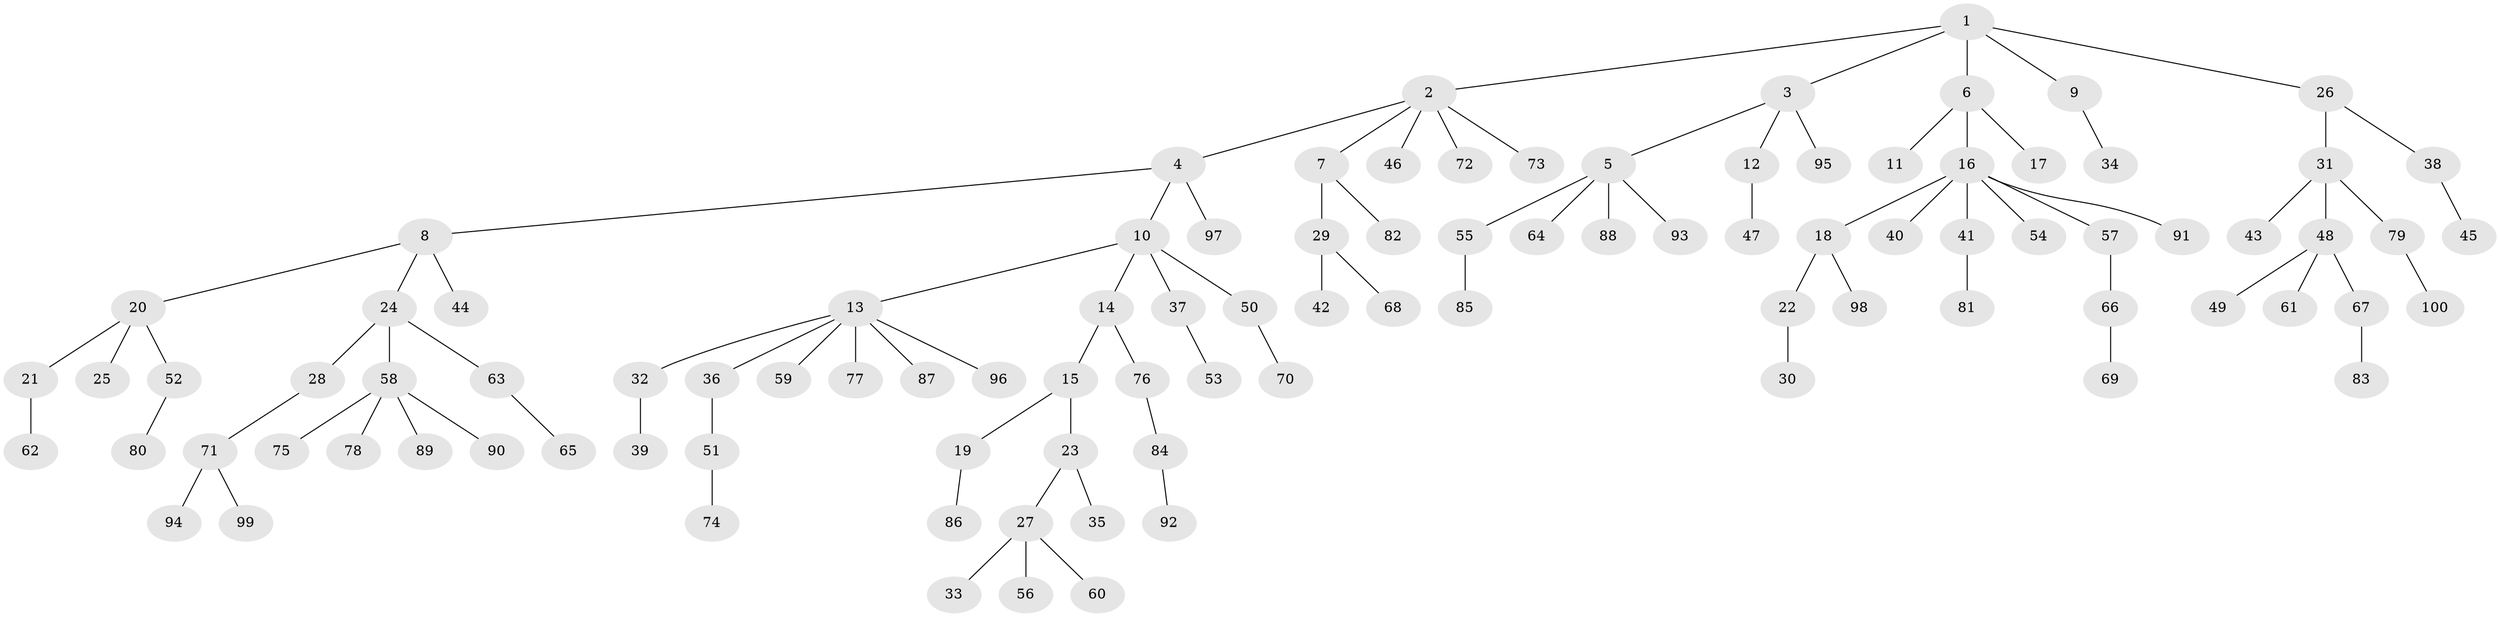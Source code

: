// coarse degree distribution, {2: 0.1, 1: 0.775, 4: 0.1, 23: 0.025}
// Generated by graph-tools (version 1.1) at 2025/56/03/04/25 21:56:00]
// undirected, 100 vertices, 99 edges
graph export_dot {
graph [start="1"]
  node [color=gray90,style=filled];
  1;
  2;
  3;
  4;
  5;
  6;
  7;
  8;
  9;
  10;
  11;
  12;
  13;
  14;
  15;
  16;
  17;
  18;
  19;
  20;
  21;
  22;
  23;
  24;
  25;
  26;
  27;
  28;
  29;
  30;
  31;
  32;
  33;
  34;
  35;
  36;
  37;
  38;
  39;
  40;
  41;
  42;
  43;
  44;
  45;
  46;
  47;
  48;
  49;
  50;
  51;
  52;
  53;
  54;
  55;
  56;
  57;
  58;
  59;
  60;
  61;
  62;
  63;
  64;
  65;
  66;
  67;
  68;
  69;
  70;
  71;
  72;
  73;
  74;
  75;
  76;
  77;
  78;
  79;
  80;
  81;
  82;
  83;
  84;
  85;
  86;
  87;
  88;
  89;
  90;
  91;
  92;
  93;
  94;
  95;
  96;
  97;
  98;
  99;
  100;
  1 -- 2;
  1 -- 3;
  1 -- 6;
  1 -- 9;
  1 -- 26;
  2 -- 4;
  2 -- 7;
  2 -- 46;
  2 -- 72;
  2 -- 73;
  3 -- 5;
  3 -- 12;
  3 -- 95;
  4 -- 8;
  4 -- 10;
  4 -- 97;
  5 -- 55;
  5 -- 64;
  5 -- 88;
  5 -- 93;
  6 -- 11;
  6 -- 16;
  6 -- 17;
  7 -- 29;
  7 -- 82;
  8 -- 20;
  8 -- 24;
  8 -- 44;
  9 -- 34;
  10 -- 13;
  10 -- 14;
  10 -- 37;
  10 -- 50;
  12 -- 47;
  13 -- 32;
  13 -- 36;
  13 -- 59;
  13 -- 77;
  13 -- 87;
  13 -- 96;
  14 -- 15;
  14 -- 76;
  15 -- 19;
  15 -- 23;
  16 -- 18;
  16 -- 40;
  16 -- 41;
  16 -- 54;
  16 -- 57;
  16 -- 91;
  18 -- 22;
  18 -- 98;
  19 -- 86;
  20 -- 21;
  20 -- 25;
  20 -- 52;
  21 -- 62;
  22 -- 30;
  23 -- 27;
  23 -- 35;
  24 -- 28;
  24 -- 58;
  24 -- 63;
  26 -- 31;
  26 -- 38;
  27 -- 33;
  27 -- 56;
  27 -- 60;
  28 -- 71;
  29 -- 42;
  29 -- 68;
  31 -- 43;
  31 -- 48;
  31 -- 79;
  32 -- 39;
  36 -- 51;
  37 -- 53;
  38 -- 45;
  41 -- 81;
  48 -- 49;
  48 -- 61;
  48 -- 67;
  50 -- 70;
  51 -- 74;
  52 -- 80;
  55 -- 85;
  57 -- 66;
  58 -- 75;
  58 -- 78;
  58 -- 89;
  58 -- 90;
  63 -- 65;
  66 -- 69;
  67 -- 83;
  71 -- 94;
  71 -- 99;
  76 -- 84;
  79 -- 100;
  84 -- 92;
}
